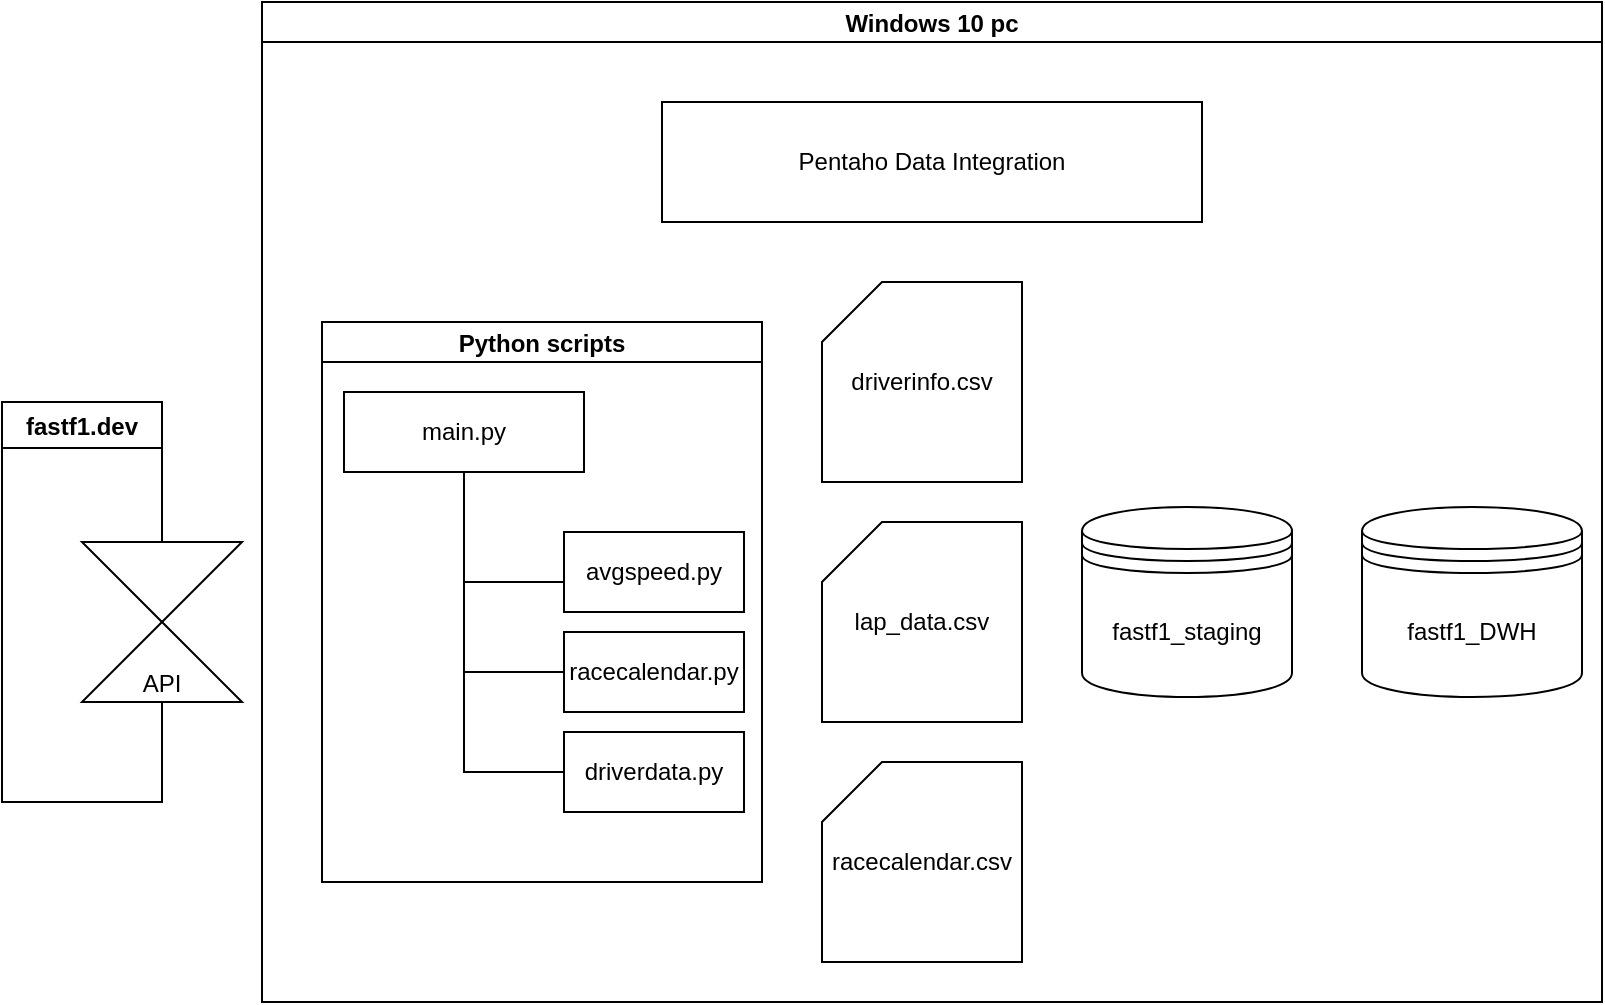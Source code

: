 <mxfile>
    <diagram id="iuxm_iB-ZnRIiDqUhgrT" name="Page-1">
        <mxGraphModel dx="1386" dy="827" grid="1" gridSize="10" guides="1" tooltips="1" connect="1" arrows="1" fold="0" page="1" pageScale="1" pageWidth="827" pageHeight="1169" math="0" shadow="0">
            <root>
                <mxCell id="0"/>
                <mxCell id="1" parent="0"/>
                <mxCell id="6" value="Windows 10 pc" style="swimlane;startSize=20;horizontal=1;containerType=tree;" vertex="1" parent="1">
                    <mxGeometry x="140" y="10" width="670" height="500" as="geometry"/>
                </mxCell>
                <mxCell id="13" value="Python scripts" style="swimlane;startSize=20;horizontal=1;containerType=tree;" vertex="1" parent="6">
                    <mxGeometry x="30" y="160" width="220" height="280" as="geometry"/>
                </mxCell>
                <mxCell id="14" value="" style="edgeStyle=elbowEdgeStyle;elbow=vertical;sourcePerimeterSpacing=0;targetPerimeterSpacing=0;startArrow=none;endArrow=none;rounded=0;curved=0;entryX=0;entryY=0.5;entryDx=0;entryDy=0;" edge="1" parent="13" source="15" target="16">
                    <mxGeometry relative="1" as="geometry">
                        <Array as="points">
                            <mxPoint x="71" y="130"/>
                        </Array>
                    </mxGeometry>
                </mxCell>
                <mxCell id="15" value="main.py" style="whiteSpace=wrap;html=1;treeFolding=1;treeMoving=1;newEdgeStyle={&quot;edgeStyle&quot;:&quot;elbowEdgeStyle&quot;,&quot;startArrow&quot;:&quot;none&quot;,&quot;endArrow&quot;:&quot;none&quot;};" vertex="1" parent="13">
                    <mxGeometry x="11" y="35" width="120" height="40" as="geometry"/>
                </mxCell>
                <mxCell id="16" value="avgspeed.py" style="whiteSpace=wrap;html=1;treeFolding=1;treeMoving=1;newEdgeStyle={&quot;edgeStyle&quot;:&quot;elbowEdgeStyle&quot;,&quot;startArrow&quot;:&quot;none&quot;,&quot;endArrow&quot;:&quot;none&quot;};" vertex="1" parent="13">
                    <mxGeometry x="121" y="105" width="90" height="40" as="geometry"/>
                </mxCell>
                <mxCell id="17" value="racecalendar.py" style="whiteSpace=wrap;html=1;treeFolding=1;treeMoving=1;newEdgeStyle={&quot;edgeStyle&quot;:&quot;elbowEdgeStyle&quot;,&quot;startArrow&quot;:&quot;none&quot;,&quot;endArrow&quot;:&quot;none&quot;};" vertex="1" parent="13">
                    <mxGeometry x="121" y="155" width="90" height="40" as="geometry"/>
                </mxCell>
                <mxCell id="18" value="" style="edgeStyle=elbowEdgeStyle;elbow=vertical;sourcePerimeterSpacing=0;targetPerimeterSpacing=0;startArrow=none;endArrow=none;rounded=0;curved=0;entryX=0;entryY=0.5;entryDx=0;entryDy=0;" edge="1" parent="13" source="15" target="17">
                    <mxGeometry relative="1" as="geometry">
                        <mxPoint x="181" y="100" as="sourcePoint"/>
                        <mxPoint x="181" y="140" as="targetPoint"/>
                        <Array as="points">
                            <mxPoint x="71" y="175"/>
                        </Array>
                    </mxGeometry>
                </mxCell>
                <mxCell id="19" value="driverdata.py" style="whiteSpace=wrap;html=1;treeFolding=1;treeMoving=1;newEdgeStyle={&quot;edgeStyle&quot;:&quot;elbowEdgeStyle&quot;,&quot;startArrow&quot;:&quot;none&quot;,&quot;endArrow&quot;:&quot;none&quot;};" vertex="1" parent="13">
                    <mxGeometry x="121" y="205" width="90" height="40" as="geometry"/>
                </mxCell>
                <mxCell id="20" value="" style="edgeStyle=elbowEdgeStyle;elbow=vertical;sourcePerimeterSpacing=0;targetPerimeterSpacing=0;startArrow=none;endArrow=none;rounded=0;curved=0;entryX=0;entryY=0.5;entryDx=0;entryDy=0;exitX=0.5;exitY=1;exitDx=0;exitDy=0;" edge="1" parent="13" source="15" target="19">
                    <mxGeometry relative="1" as="geometry">
                        <mxPoint x="181" y="100" as="sourcePoint"/>
                        <mxPoint x="291" y="180" as="targetPoint"/>
                        <Array as="points">
                            <mxPoint x="101" y="225"/>
                        </Array>
                    </mxGeometry>
                </mxCell>
                <mxCell id="4" value="fastf1_staging" style="shape=datastore;whiteSpace=wrap;html=1;" vertex="1" parent="6">
                    <mxGeometry x="410" y="252.5" width="105" height="95" as="geometry"/>
                </mxCell>
                <mxCell id="21" value="" style="edgeStyle=none;html=1;strokeColor=none;endArrow=none;endFill=0;" edge="1" source="4" target="22" parent="6">
                    <mxGeometry relative="1" as="geometry"/>
                </mxCell>
                <mxCell id="22" value="fastf1_DWH" style="shape=datastore;whiteSpace=wrap;html=1;" vertex="1" parent="6">
                    <mxGeometry x="550" y="252.5" width="110" height="95" as="geometry"/>
                </mxCell>
                <mxCell id="28" value="Pentaho Data Integration" style="rounded=0;whiteSpace=wrap;html=1;" vertex="1" parent="6">
                    <mxGeometry x="200" y="50" width="270" height="60" as="geometry"/>
                </mxCell>
                <mxCell id="25" value="driverinfo.csv" style="shape=card;whiteSpace=wrap;html=1;" vertex="1" parent="6">
                    <mxGeometry x="280" y="140" width="100" height="100" as="geometry"/>
                </mxCell>
                <mxCell id="26" value="lap_data.csv" style="shape=card;whiteSpace=wrap;html=1;" vertex="1" parent="6">
                    <mxGeometry x="280" y="260" width="100" height="100" as="geometry"/>
                </mxCell>
                <mxCell id="27" value="racecalendar.csv" style="shape=card;whiteSpace=wrap;html=1;" vertex="1" parent="6">
                    <mxGeometry x="280" y="380" width="100" height="100" as="geometry"/>
                </mxCell>
                <mxCell id="10" value="fastf1.dev" style="swimlane;" vertex="1" parent="1">
                    <mxGeometry x="10" y="210" width="80" height="200" as="geometry"/>
                </mxCell>
                <mxCell id="11" value="API" style="shape=collate;whiteSpace=wrap;html=1;verticalAlign=bottom;" vertex="1" parent="1">
                    <mxGeometry x="50" y="280" width="80" height="80" as="geometry"/>
                </mxCell>
            </root>
        </mxGraphModel>
    </diagram>
</mxfile>
